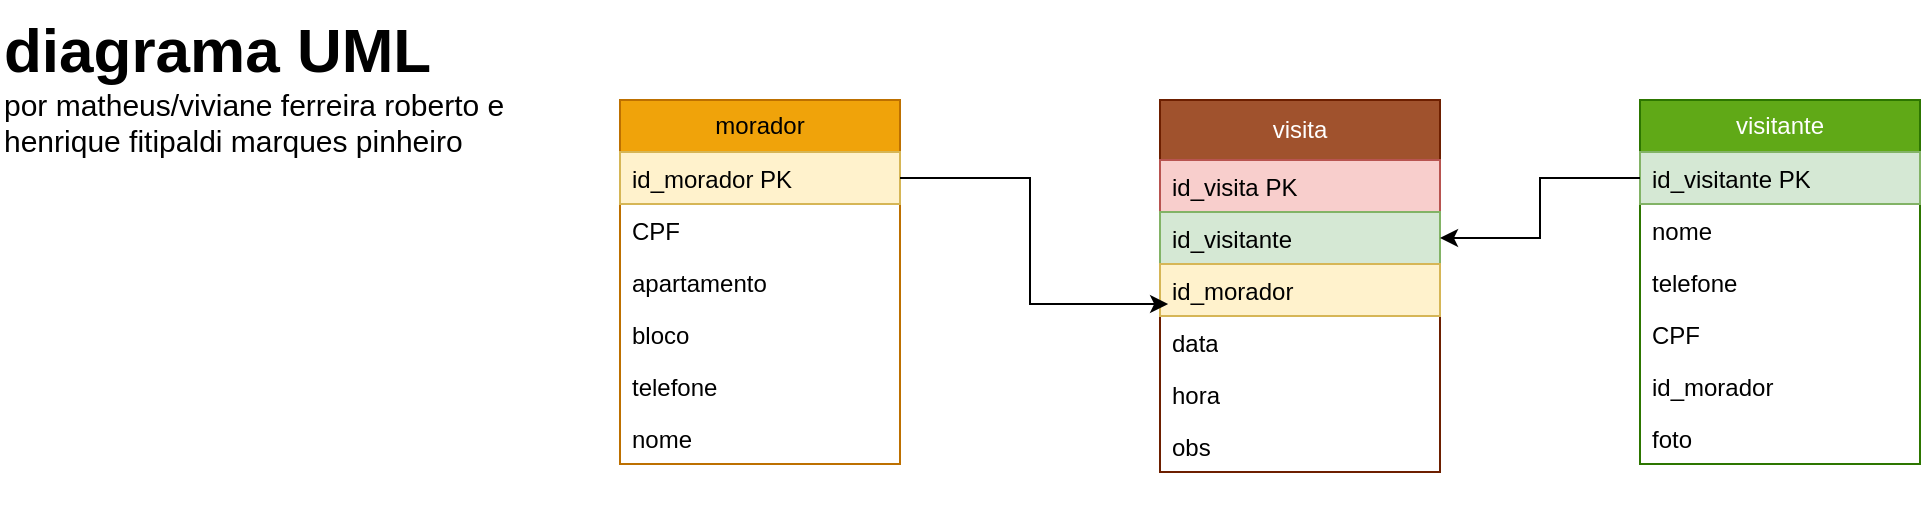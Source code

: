 <mxfile version="26.1.0">
  <diagram name="Página-1" id="gA2e31dsuys8O1P5ezHz">
    <mxGraphModel dx="3026" dy="789" grid="1" gridSize="10" guides="1" tooltips="1" connect="1" arrows="1" fold="1" page="1" pageScale="1" pageWidth="1600" pageHeight="1200" math="0" shadow="0">
      <root>
        <mxCell id="0" />
        <mxCell id="1" parent="0" />
        <mxCell id="upPvlgzIcuR0mKPPsfR5-1" value="visita" style="swimlane;fontStyle=0;childLayout=stackLayout;horizontal=1;startSize=30;fillColor=#a0522d;horizontalStack=0;resizeParent=1;resizeParentMax=0;resizeLast=0;collapsible=1;marginBottom=0;whiteSpace=wrap;html=1;fontColor=#ffffff;strokeColor=#6D1F00;" parent="1" vertex="1">
          <mxGeometry x="360" y="130" width="140" height="186" as="geometry" />
        </mxCell>
        <mxCell id="upPvlgzIcuR0mKPPsfR5-2" value="id_visita PK" style="text;strokeColor=#b85450;fillColor=#f8cecc;align=left;verticalAlign=top;spacingLeft=4;spacingRight=4;overflow=hidden;rotatable=0;points=[[0,0.5],[1,0.5]];portConstraint=eastwest;whiteSpace=wrap;html=1;" parent="upPvlgzIcuR0mKPPsfR5-1" vertex="1">
          <mxGeometry y="30" width="140" height="26" as="geometry" />
        </mxCell>
        <mxCell id="upPvlgzIcuR0mKPPsfR5-3" value="id_visitante" style="text;strokeColor=#82b366;fillColor=#d5e8d4;align=left;verticalAlign=top;spacingLeft=4;spacingRight=4;overflow=hidden;rotatable=0;points=[[0,0.5],[1,0.5]];portConstraint=eastwest;whiteSpace=wrap;html=1;" parent="upPvlgzIcuR0mKPPsfR5-1" vertex="1">
          <mxGeometry y="56" width="140" height="26" as="geometry" />
        </mxCell>
        <mxCell id="upPvlgzIcuR0mKPPsfR5-4" value="id_morador" style="text;strokeColor=#d6b656;fillColor=#fff2cc;align=left;verticalAlign=top;spacingLeft=4;spacingRight=4;overflow=hidden;rotatable=0;points=[[0,0.5],[1,0.5]];portConstraint=eastwest;whiteSpace=wrap;html=1;" parent="upPvlgzIcuR0mKPPsfR5-1" vertex="1">
          <mxGeometry y="82" width="140" height="26" as="geometry" />
        </mxCell>
        <mxCell id="upPvlgzIcuR0mKPPsfR5-26" value="data" style="text;strokeColor=none;fillColor=none;align=left;verticalAlign=top;spacingLeft=4;spacingRight=4;overflow=hidden;rotatable=0;points=[[0,0.5],[1,0.5]];portConstraint=eastwest;whiteSpace=wrap;html=1;" parent="upPvlgzIcuR0mKPPsfR5-1" vertex="1">
          <mxGeometry y="108" width="140" height="26" as="geometry" />
        </mxCell>
        <mxCell id="upPvlgzIcuR0mKPPsfR5-27" value="hora" style="text;strokeColor=none;fillColor=none;align=left;verticalAlign=top;spacingLeft=4;spacingRight=4;overflow=hidden;rotatable=0;points=[[0,0.5],[1,0.5]];portConstraint=eastwest;whiteSpace=wrap;html=1;" parent="upPvlgzIcuR0mKPPsfR5-1" vertex="1">
          <mxGeometry y="134" width="140" height="26" as="geometry" />
        </mxCell>
        <mxCell id="upPvlgzIcuR0mKPPsfR5-28" value="obs" style="text;strokeColor=none;fillColor=none;align=left;verticalAlign=top;spacingLeft=4;spacingRight=4;overflow=hidden;rotatable=0;points=[[0,0.5],[1,0.5]];portConstraint=eastwest;whiteSpace=wrap;html=1;" parent="upPvlgzIcuR0mKPPsfR5-1" vertex="1">
          <mxGeometry y="160" width="140" height="26" as="geometry" />
        </mxCell>
        <mxCell id="upPvlgzIcuR0mKPPsfR5-5" value="visitante" style="swimlane;fontStyle=0;childLayout=stackLayout;horizontal=1;startSize=26;fillColor=#60a917;horizontalStack=0;resizeParent=1;resizeParentMax=0;resizeLast=0;collapsible=1;marginBottom=0;whiteSpace=wrap;html=1;fontColor=#ffffff;strokeColor=#2D7600;" parent="1" vertex="1">
          <mxGeometry x="600" y="130" width="140" height="182" as="geometry" />
        </mxCell>
        <mxCell id="upPvlgzIcuR0mKPPsfR5-6" value="id_visitante PK" style="text;strokeColor=#82b366;fillColor=#d5e8d4;align=left;verticalAlign=top;spacingLeft=4;spacingRight=4;overflow=hidden;rotatable=0;points=[[0,0.5],[1,0.5]];portConstraint=eastwest;whiteSpace=wrap;html=1;" parent="upPvlgzIcuR0mKPPsfR5-5" vertex="1">
          <mxGeometry y="26" width="140" height="26" as="geometry" />
        </mxCell>
        <mxCell id="upPvlgzIcuR0mKPPsfR5-7" value="nome" style="text;strokeColor=none;fillColor=none;align=left;verticalAlign=top;spacingLeft=4;spacingRight=4;overflow=hidden;rotatable=0;points=[[0,0.5],[1,0.5]];portConstraint=eastwest;whiteSpace=wrap;html=1;" parent="upPvlgzIcuR0mKPPsfR5-5" vertex="1">
          <mxGeometry y="52" width="140" height="26" as="geometry" />
        </mxCell>
        <mxCell id="upPvlgzIcuR0mKPPsfR5-8" value="telefone" style="text;strokeColor=none;fillColor=none;align=left;verticalAlign=top;spacingLeft=4;spacingRight=4;overflow=hidden;rotatable=0;points=[[0,0.5],[1,0.5]];portConstraint=eastwest;whiteSpace=wrap;html=1;" parent="upPvlgzIcuR0mKPPsfR5-5" vertex="1">
          <mxGeometry y="78" width="140" height="26" as="geometry" />
        </mxCell>
        <mxCell id="upPvlgzIcuR0mKPPsfR5-20" value="CPF" style="text;strokeColor=none;fillColor=none;align=left;verticalAlign=top;spacingLeft=4;spacingRight=4;overflow=hidden;rotatable=0;points=[[0,0.5],[1,0.5]];portConstraint=eastwest;whiteSpace=wrap;html=1;" parent="upPvlgzIcuR0mKPPsfR5-5" vertex="1">
          <mxGeometry y="104" width="140" height="26" as="geometry" />
        </mxCell>
        <mxCell id="upPvlgzIcuR0mKPPsfR5-21" value="id_morador" style="text;strokeColor=none;fillColor=none;align=left;verticalAlign=top;spacingLeft=4;spacingRight=4;overflow=hidden;rotatable=0;points=[[0,0.5],[1,0.5]];portConstraint=eastwest;whiteSpace=wrap;html=1;" parent="upPvlgzIcuR0mKPPsfR5-5" vertex="1">
          <mxGeometry y="130" width="140" height="26" as="geometry" />
        </mxCell>
        <mxCell id="upPvlgzIcuR0mKPPsfR5-22" value="foto" style="text;strokeColor=none;fillColor=none;align=left;verticalAlign=top;spacingLeft=4;spacingRight=4;overflow=hidden;rotatable=0;points=[[0,0.5],[1,0.5]];portConstraint=eastwest;whiteSpace=wrap;html=1;" parent="upPvlgzIcuR0mKPPsfR5-5" vertex="1">
          <mxGeometry y="156" width="140" height="26" as="geometry" />
        </mxCell>
        <mxCell id="upPvlgzIcuR0mKPPsfR5-9" value="morador" style="swimlane;fontStyle=0;childLayout=stackLayout;horizontal=1;startSize=26;fillColor=#f0a30a;horizontalStack=0;resizeParent=1;resizeParentMax=0;resizeLast=0;collapsible=1;marginBottom=0;whiteSpace=wrap;html=1;strokeColor=#BD7000;fontColor=#000000;" parent="1" vertex="1">
          <mxGeometry x="90" y="130" width="140" height="182" as="geometry" />
        </mxCell>
        <mxCell id="upPvlgzIcuR0mKPPsfR5-10" value="id_morador PK" style="text;strokeColor=#d6b656;fillColor=#fff2cc;align=left;verticalAlign=top;spacingLeft=4;spacingRight=4;overflow=hidden;rotatable=0;points=[[0,0.5],[1,0.5]];portConstraint=eastwest;whiteSpace=wrap;html=1;" parent="upPvlgzIcuR0mKPPsfR5-9" vertex="1">
          <mxGeometry y="26" width="140" height="26" as="geometry" />
        </mxCell>
        <mxCell id="upPvlgzIcuR0mKPPsfR5-11" value="CPF" style="text;strokeColor=none;fillColor=none;align=left;verticalAlign=top;spacingLeft=4;spacingRight=4;overflow=hidden;rotatable=0;points=[[0,0.5],[1,0.5]];portConstraint=eastwest;whiteSpace=wrap;html=1;" parent="upPvlgzIcuR0mKPPsfR5-9" vertex="1">
          <mxGeometry y="52" width="140" height="26" as="geometry" />
        </mxCell>
        <mxCell id="upPvlgzIcuR0mKPPsfR5-12" value="apartamento" style="text;strokeColor=none;fillColor=none;align=left;verticalAlign=top;spacingLeft=4;spacingRight=4;overflow=hidden;rotatable=0;points=[[0,0.5],[1,0.5]];portConstraint=eastwest;whiteSpace=wrap;html=1;" parent="upPvlgzIcuR0mKPPsfR5-9" vertex="1">
          <mxGeometry y="78" width="140" height="26" as="geometry" />
        </mxCell>
        <mxCell id="upPvlgzIcuR0mKPPsfR5-14" value="bloco" style="text;strokeColor=none;fillColor=none;align=left;verticalAlign=top;spacingLeft=4;spacingRight=4;overflow=hidden;rotatable=0;points=[[0,0.5],[1,0.5]];portConstraint=eastwest;whiteSpace=wrap;html=1;" parent="upPvlgzIcuR0mKPPsfR5-9" vertex="1">
          <mxGeometry y="104" width="140" height="26" as="geometry" />
        </mxCell>
        <mxCell id="upPvlgzIcuR0mKPPsfR5-15" value="telefone" style="text;strokeColor=none;fillColor=none;align=left;verticalAlign=top;spacingLeft=4;spacingRight=4;overflow=hidden;rotatable=0;points=[[0,0.5],[1,0.5]];portConstraint=eastwest;whiteSpace=wrap;html=1;" parent="upPvlgzIcuR0mKPPsfR5-9" vertex="1">
          <mxGeometry y="130" width="140" height="26" as="geometry" />
        </mxCell>
        <mxCell id="upPvlgzIcuR0mKPPsfR5-16" value="nome" style="text;strokeColor=none;fillColor=none;align=left;verticalAlign=top;spacingLeft=4;spacingRight=4;overflow=hidden;rotatable=0;points=[[0,0.5],[1,0.5]];portConstraint=eastwest;whiteSpace=wrap;html=1;" parent="upPvlgzIcuR0mKPPsfR5-9" vertex="1">
          <mxGeometry y="156" width="140" height="26" as="geometry" />
        </mxCell>
        <mxCell id="Vx2BG4jdZn2EZpMpuLW0-1" style="edgeStyle=orthogonalEdgeStyle;rounded=0;orthogonalLoop=1;jettySize=auto;html=1;exitX=1;exitY=0.5;exitDx=0;exitDy=0;entryX=0.029;entryY=0.769;entryDx=0;entryDy=0;entryPerimeter=0;" parent="1" source="upPvlgzIcuR0mKPPsfR5-10" target="upPvlgzIcuR0mKPPsfR5-4" edge="1">
          <mxGeometry relative="1" as="geometry" />
        </mxCell>
        <mxCell id="Vx2BG4jdZn2EZpMpuLW0-2" style="edgeStyle=orthogonalEdgeStyle;rounded=0;orthogonalLoop=1;jettySize=auto;html=1;exitX=0;exitY=0.5;exitDx=0;exitDy=0;entryX=1;entryY=0.5;entryDx=0;entryDy=0;" parent="1" source="upPvlgzIcuR0mKPPsfR5-6" target="upPvlgzIcuR0mKPPsfR5-3" edge="1">
          <mxGeometry relative="1" as="geometry" />
        </mxCell>
        <mxCell id="JeKXyy7sT0wVvCa3gbGs-1" value="&lt;font style=&quot;font-size: 31px;&quot;&gt;&lt;b&gt;diagrama UML&lt;/b&gt;&lt;/font&gt;&lt;div&gt;&lt;font style=&quot;font-size: 15px;&quot;&gt;por matheus/viviane ferreira roberto e henrique fitipaldi marques pinheiro&lt;/font&gt;&lt;/div&gt;" style="text;html=1;whiteSpace=wrap;overflow=hidden;rounded=0;strokeColor=none;" vertex="1" parent="1">
          <mxGeometry x="-220" y="80" width="260" height="250" as="geometry" />
        </mxCell>
      </root>
    </mxGraphModel>
  </diagram>
</mxfile>
